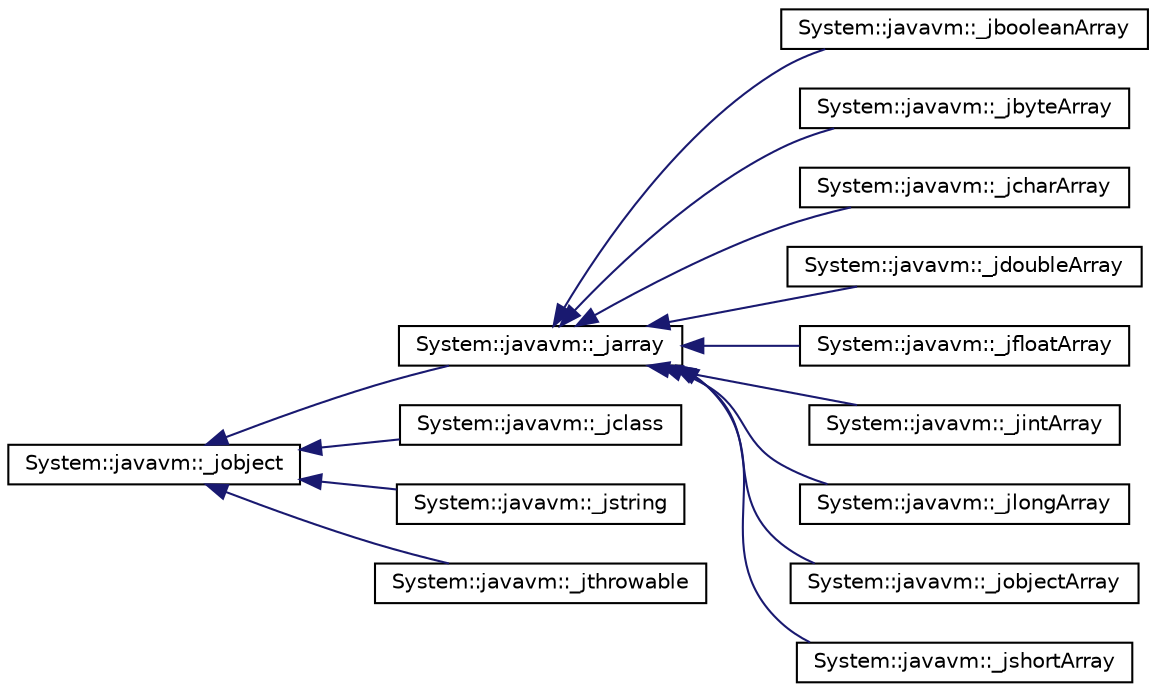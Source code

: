 digraph G
{
  edge [fontname="Helvetica",fontsize="10",labelfontname="Helvetica",labelfontsize="10"];
  node [fontname="Helvetica",fontsize="10",shape=record];
  rankdir="LR";
  Node1 [label="System::javavm::_jobject",height=0.2,width=0.4,color="black", fillcolor="white", style="filled",URL="$class_system_1_1javavm_1_1__jobject.html"];
  Node1 -> Node2 [dir="back",color="midnightblue",fontsize="10",style="solid",fontname="Helvetica"];
  Node2 [label="System::javavm::_jarray",height=0.2,width=0.4,color="black", fillcolor="white", style="filled",URL="$class_system_1_1javavm_1_1__jarray.html"];
  Node2 -> Node3 [dir="back",color="midnightblue",fontsize="10",style="solid",fontname="Helvetica"];
  Node3 [label="System::javavm::_jbooleanArray",height=0.2,width=0.4,color="black", fillcolor="white", style="filled",URL="$class_system_1_1javavm_1_1__jboolean_array.html"];
  Node2 -> Node4 [dir="back",color="midnightblue",fontsize="10",style="solid",fontname="Helvetica"];
  Node4 [label="System::javavm::_jbyteArray",height=0.2,width=0.4,color="black", fillcolor="white", style="filled",URL="$class_system_1_1javavm_1_1__jbyte_array.html"];
  Node2 -> Node5 [dir="back",color="midnightblue",fontsize="10",style="solid",fontname="Helvetica"];
  Node5 [label="System::javavm::_jcharArray",height=0.2,width=0.4,color="black", fillcolor="white", style="filled",URL="$class_system_1_1javavm_1_1__jchar_array.html"];
  Node2 -> Node6 [dir="back",color="midnightblue",fontsize="10",style="solid",fontname="Helvetica"];
  Node6 [label="System::javavm::_jdoubleArray",height=0.2,width=0.4,color="black", fillcolor="white", style="filled",URL="$class_system_1_1javavm_1_1__jdouble_array.html"];
  Node2 -> Node7 [dir="back",color="midnightblue",fontsize="10",style="solid",fontname="Helvetica"];
  Node7 [label="System::javavm::_jfloatArray",height=0.2,width=0.4,color="black", fillcolor="white", style="filled",URL="$class_system_1_1javavm_1_1__jfloat_array.html"];
  Node2 -> Node8 [dir="back",color="midnightblue",fontsize="10",style="solid",fontname="Helvetica"];
  Node8 [label="System::javavm::_jintArray",height=0.2,width=0.4,color="black", fillcolor="white", style="filled",URL="$class_system_1_1javavm_1_1__jint_array.html"];
  Node2 -> Node9 [dir="back",color="midnightblue",fontsize="10",style="solid",fontname="Helvetica"];
  Node9 [label="System::javavm::_jlongArray",height=0.2,width=0.4,color="black", fillcolor="white", style="filled",URL="$class_system_1_1javavm_1_1__jlong_array.html"];
  Node2 -> Node10 [dir="back",color="midnightblue",fontsize="10",style="solid",fontname="Helvetica"];
  Node10 [label="System::javavm::_jobjectArray",height=0.2,width=0.4,color="black", fillcolor="white", style="filled",URL="$class_system_1_1javavm_1_1__jobject_array.html"];
  Node2 -> Node11 [dir="back",color="midnightblue",fontsize="10",style="solid",fontname="Helvetica"];
  Node11 [label="System::javavm::_jshortArray",height=0.2,width=0.4,color="black", fillcolor="white", style="filled",URL="$class_system_1_1javavm_1_1__jshort_array.html"];
  Node1 -> Node12 [dir="back",color="midnightblue",fontsize="10",style="solid",fontname="Helvetica"];
  Node12 [label="System::javavm::_jclass",height=0.2,width=0.4,color="black", fillcolor="white", style="filled",URL="$class_system_1_1javavm_1_1__jclass.html"];
  Node1 -> Node13 [dir="back",color="midnightblue",fontsize="10",style="solid",fontname="Helvetica"];
  Node13 [label="System::javavm::_jstring",height=0.2,width=0.4,color="black", fillcolor="white", style="filled",URL="$class_system_1_1javavm_1_1__jstring.html"];
  Node1 -> Node14 [dir="back",color="midnightblue",fontsize="10",style="solid",fontname="Helvetica"];
  Node14 [label="System::javavm::_jthrowable",height=0.2,width=0.4,color="black", fillcolor="white", style="filled",URL="$class_system_1_1javavm_1_1__jthrowable.html"];
}
